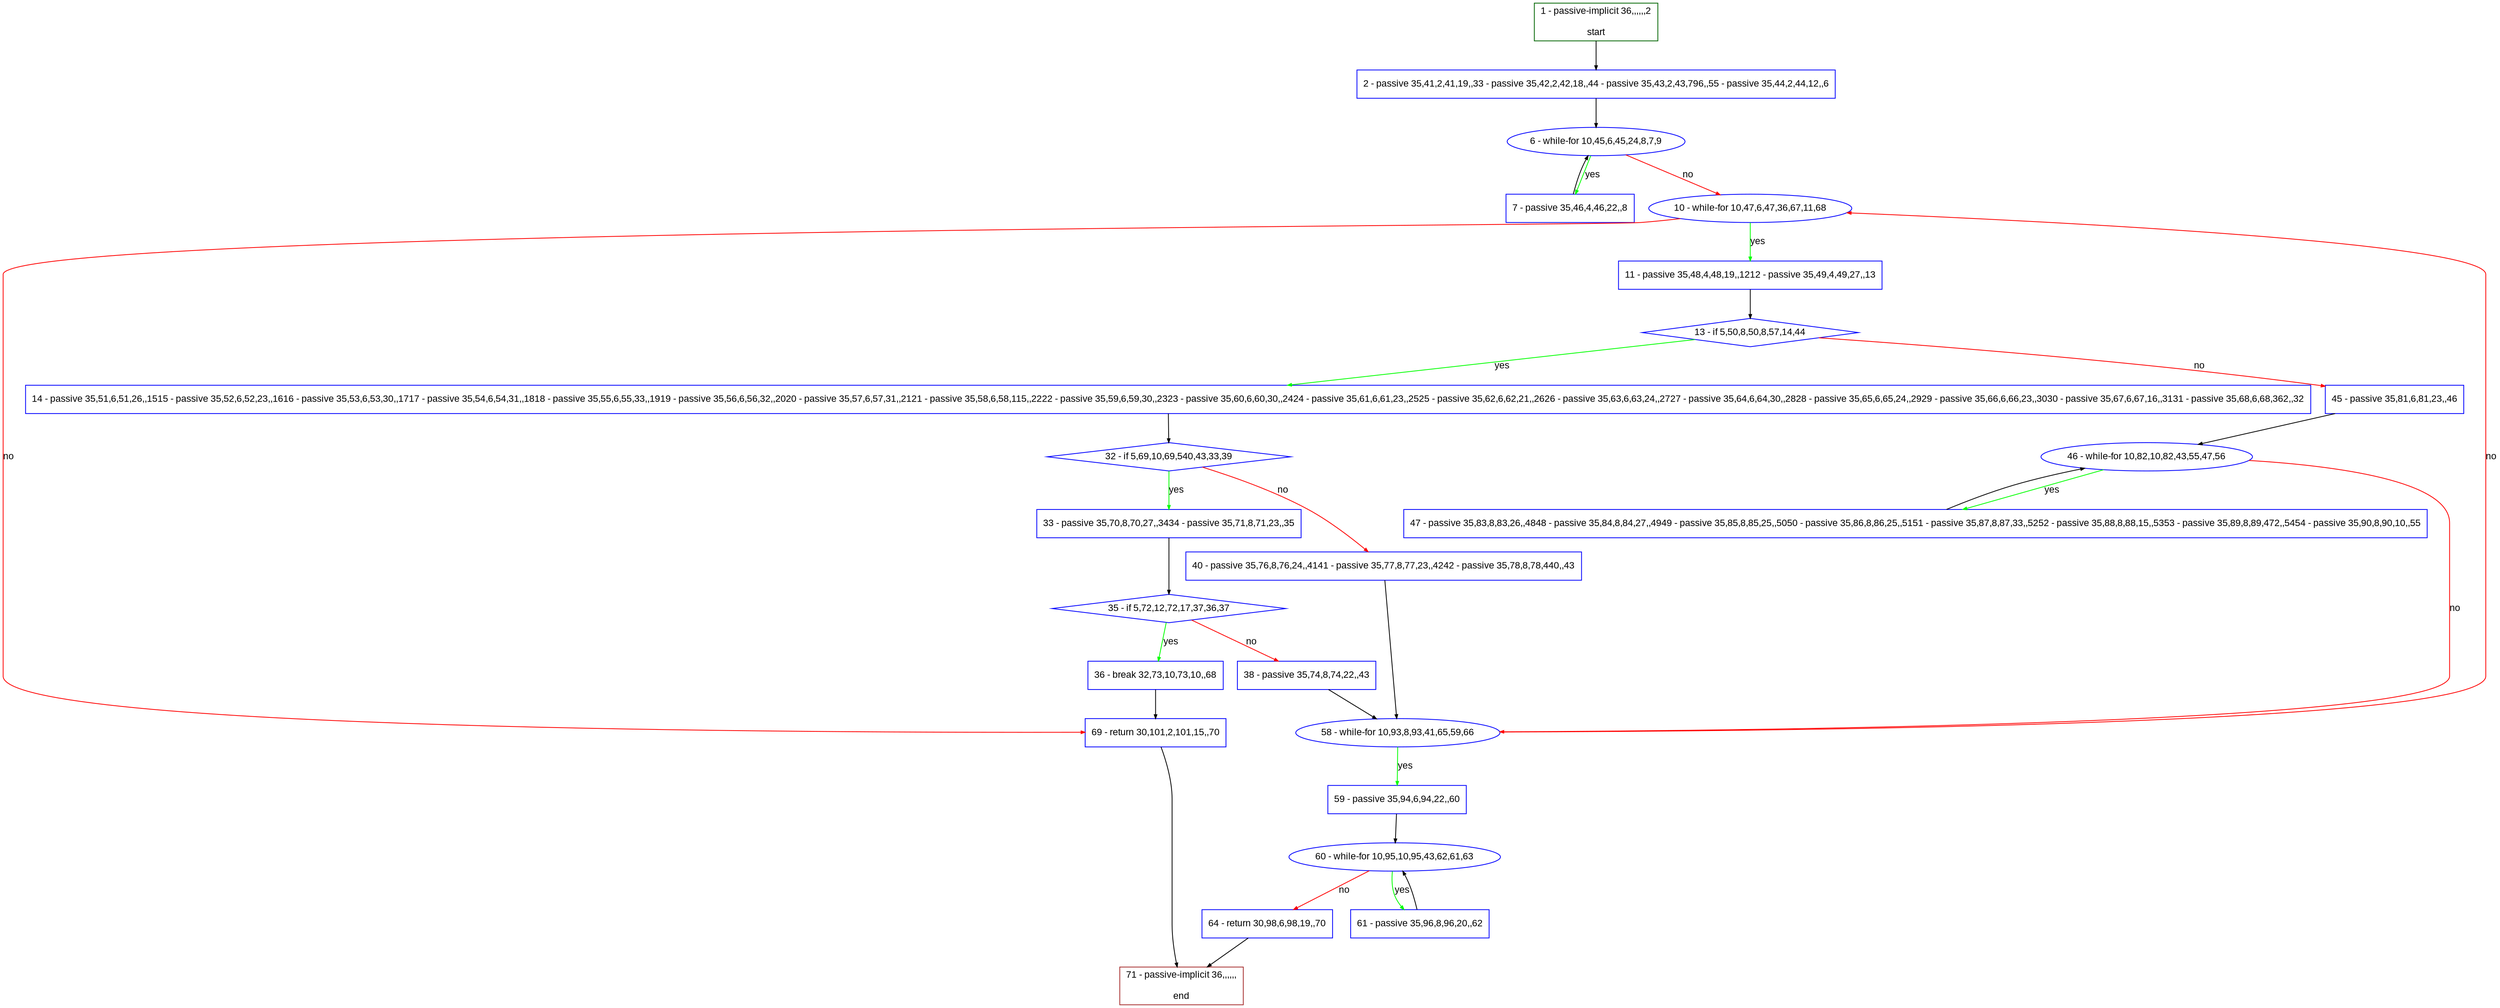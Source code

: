 digraph "" {
  graph [pack="true", label="", fontsize="12", packmode="clust", fontname="Arial", fillcolor="#FFFFCC", bgcolor="white", style="rounded,filled", compound="true"];
  node [node_initialized="no", label="", color="grey", fontsize="12", fillcolor="white", fontname="Arial", style="filled", shape="rectangle", compound="true", fixedsize="false"];
  edge [fontcolor="black", arrowhead="normal", arrowtail="none", arrowsize="0.5", ltail="", label="", color="black", fontsize="12", lhead="", fontname="Arial", dir="forward", compound="true"];
  __N1 [label="2 - passive 35,41,2,41,19,,33 - passive 35,42,2,42,18,,44 - passive 35,43,2,43,796,,55 - passive 35,44,2,44,12,,6", color="#0000ff", fillcolor="#ffffff", style="filled", shape="box"];
  __N2 [label="1 - passive-implicit 36,,,,,,2\n\nstart", color="#006400", fillcolor="#ffffff", style="filled", shape="box"];
  __N3 [label="6 - while-for 10,45,6,45,24,8,7,9", color="#0000ff", fillcolor="#ffffff", style="filled", shape="oval"];
  __N4 [label="7 - passive 35,46,4,46,22,,8", color="#0000ff", fillcolor="#ffffff", style="filled", shape="box"];
  __N5 [label="10 - while-for 10,47,6,47,36,67,11,68", color="#0000ff", fillcolor="#ffffff", style="filled", shape="oval"];
  __N6 [label="11 - passive 35,48,4,48,19,,1212 - passive 35,49,4,49,27,,13", color="#0000ff", fillcolor="#ffffff", style="filled", shape="box"];
  __N7 [label="69 - return 30,101,2,101,15,,70", color="#0000ff", fillcolor="#ffffff", style="filled", shape="box"];
  __N8 [label="13 - if 5,50,8,50,8,57,14,44", color="#0000ff", fillcolor="#ffffff", style="filled", shape="diamond"];
  __N9 [label="14 - passive 35,51,6,51,26,,1515 - passive 35,52,6,52,23,,1616 - passive 35,53,6,53,30,,1717 - passive 35,54,6,54,31,,1818 - passive 35,55,6,55,33,,1919 - passive 35,56,6,56,32,,2020 - passive 35,57,6,57,31,,2121 - passive 35,58,6,58,115,,2222 - passive 35,59,6,59,30,,2323 - passive 35,60,6,60,30,,2424 - passive 35,61,6,61,23,,2525 - passive 35,62,6,62,21,,2626 - passive 35,63,6,63,24,,2727 - passive 35,64,6,64,30,,2828 - passive 35,65,6,65,24,,2929 - passive 35,66,6,66,23,,3030 - passive 35,67,6,67,16,,3131 - passive 35,68,6,68,362,,32", color="#0000ff", fillcolor="#ffffff", style="filled", shape="box"];
  __N10 [label="45 - passive 35,81,6,81,23,,46", color="#0000ff", fillcolor="#ffffff", style="filled", shape="box"];
  __N11 [label="32 - if 5,69,10,69,540,43,33,39", color="#0000ff", fillcolor="#ffffff", style="filled", shape="diamond"];
  __N12 [label="33 - passive 35,70,8,70,27,,3434 - passive 35,71,8,71,23,,35", color="#0000ff", fillcolor="#ffffff", style="filled", shape="box"];
  __N13 [label="40 - passive 35,76,8,76,24,,4141 - passive 35,77,8,77,23,,4242 - passive 35,78,8,78,440,,43", color="#0000ff", fillcolor="#ffffff", style="filled", shape="box"];
  __N14 [label="35 - if 5,72,12,72,17,37,36,37", color="#0000ff", fillcolor="#ffffff", style="filled", shape="diamond"];
  __N15 [label="36 - break 32,73,10,73,10,,68", color="#0000ff", fillcolor="#ffffff", style="filled", shape="box"];
  __N16 [label="38 - passive 35,74,8,74,22,,43", color="#0000ff", fillcolor="#ffffff", style="filled", shape="box"];
  __N17 [label="58 - while-for 10,93,8,93,41,65,59,66", color="#0000ff", fillcolor="#ffffff", style="filled", shape="oval"];
  __N18 [label="46 - while-for 10,82,10,82,43,55,47,56", color="#0000ff", fillcolor="#ffffff", style="filled", shape="oval"];
  __N19 [label="47 - passive 35,83,8,83,26,,4848 - passive 35,84,8,84,27,,4949 - passive 35,85,8,85,25,,5050 - passive 35,86,8,86,25,,5151 - passive 35,87,8,87,33,,5252 - passive 35,88,8,88,15,,5353 - passive 35,89,8,89,472,,5454 - passive 35,90,8,90,10,,55", color="#0000ff", fillcolor="#ffffff", style="filled", shape="box"];
  __N20 [label="59 - passive 35,94,6,94,22,,60", color="#0000ff", fillcolor="#ffffff", style="filled", shape="box"];
  __N21 [label="60 - while-for 10,95,10,95,43,62,61,63", color="#0000ff", fillcolor="#ffffff", style="filled", shape="oval"];
  __N22 [label="61 - passive 35,96,8,96,20,,62", color="#0000ff", fillcolor="#ffffff", style="filled", shape="box"];
  __N23 [label="64 - return 30,98,6,98,19,,70", color="#0000ff", fillcolor="#ffffff", style="filled", shape="box"];
  __N24 [label="71 - passive-implicit 36,,,,,,\n\nend", color="#a52a2a", fillcolor="#ffffff", style="filled", shape="box"];
  __N2 -> __N1 [arrowhead="normal", arrowtail="none", color="#000000", label="", dir="forward"];
  __N1 -> __N3 [arrowhead="normal", arrowtail="none", color="#000000", label="", dir="forward"];
  __N3 -> __N4 [arrowhead="normal", arrowtail="none", color="#00ff00", label="yes", dir="forward"];
  __N4 -> __N3 [arrowhead="normal", arrowtail="none", color="#000000", label="", dir="forward"];
  __N3 -> __N5 [arrowhead="normal", arrowtail="none", color="#ff0000", label="no", dir="forward"];
  __N5 -> __N6 [arrowhead="normal", arrowtail="none", color="#00ff00", label="yes", dir="forward"];
  __N5 -> __N7 [arrowhead="normal", arrowtail="none", color="#ff0000", label="no", dir="forward"];
  __N6 -> __N8 [arrowhead="normal", arrowtail="none", color="#000000", label="", dir="forward"];
  __N8 -> __N9 [arrowhead="normal", arrowtail="none", color="#00ff00", label="yes", dir="forward"];
  __N8 -> __N10 [arrowhead="normal", arrowtail="none", color="#ff0000", label="no", dir="forward"];
  __N9 -> __N11 [arrowhead="normal", arrowtail="none", color="#000000", label="", dir="forward"];
  __N11 -> __N12 [arrowhead="normal", arrowtail="none", color="#00ff00", label="yes", dir="forward"];
  __N11 -> __N13 [arrowhead="normal", arrowtail="none", color="#ff0000", label="no", dir="forward"];
  __N12 -> __N14 [arrowhead="normal", arrowtail="none", color="#000000", label="", dir="forward"];
  __N14 -> __N15 [arrowhead="normal", arrowtail="none", color="#00ff00", label="yes", dir="forward"];
  __N14 -> __N16 [arrowhead="normal", arrowtail="none", color="#ff0000", label="no", dir="forward"];
  __N15 -> __N7 [arrowhead="normal", arrowtail="none", color="#000000", label="", dir="forward"];
  __N16 -> __N17 [arrowhead="normal", arrowtail="none", color="#000000", label="", dir="forward"];
  __N13 -> __N17 [arrowhead="normal", arrowtail="none", color="#000000", label="", dir="forward"];
  __N10 -> __N18 [arrowhead="normal", arrowtail="none", color="#000000", label="", dir="forward"];
  __N18 -> __N19 [arrowhead="normal", arrowtail="none", color="#00ff00", label="yes", dir="forward"];
  __N19 -> __N18 [arrowhead="normal", arrowtail="none", color="#000000", label="", dir="forward"];
  __N18 -> __N17 [arrowhead="normal", arrowtail="none", color="#ff0000", label="no", dir="forward"];
  __N17 -> __N5 [arrowhead="normal", arrowtail="none", color="#ff0000", label="no", dir="forward"];
  __N17 -> __N20 [arrowhead="normal", arrowtail="none", color="#00ff00", label="yes", dir="forward"];
  __N20 -> __N21 [arrowhead="normal", arrowtail="none", color="#000000", label="", dir="forward"];
  __N21 -> __N22 [arrowhead="normal", arrowtail="none", color="#00ff00", label="yes", dir="forward"];
  __N22 -> __N21 [arrowhead="normal", arrowtail="none", color="#000000", label="", dir="forward"];
  __N21 -> __N23 [arrowhead="normal", arrowtail="none", color="#ff0000", label="no", dir="forward"];
  __N23 -> __N24 [arrowhead="normal", arrowtail="none", color="#000000", label="", dir="forward"];
  __N7 -> __N24 [arrowhead="normal", arrowtail="none", color="#000000", label="", dir="forward"];
}
